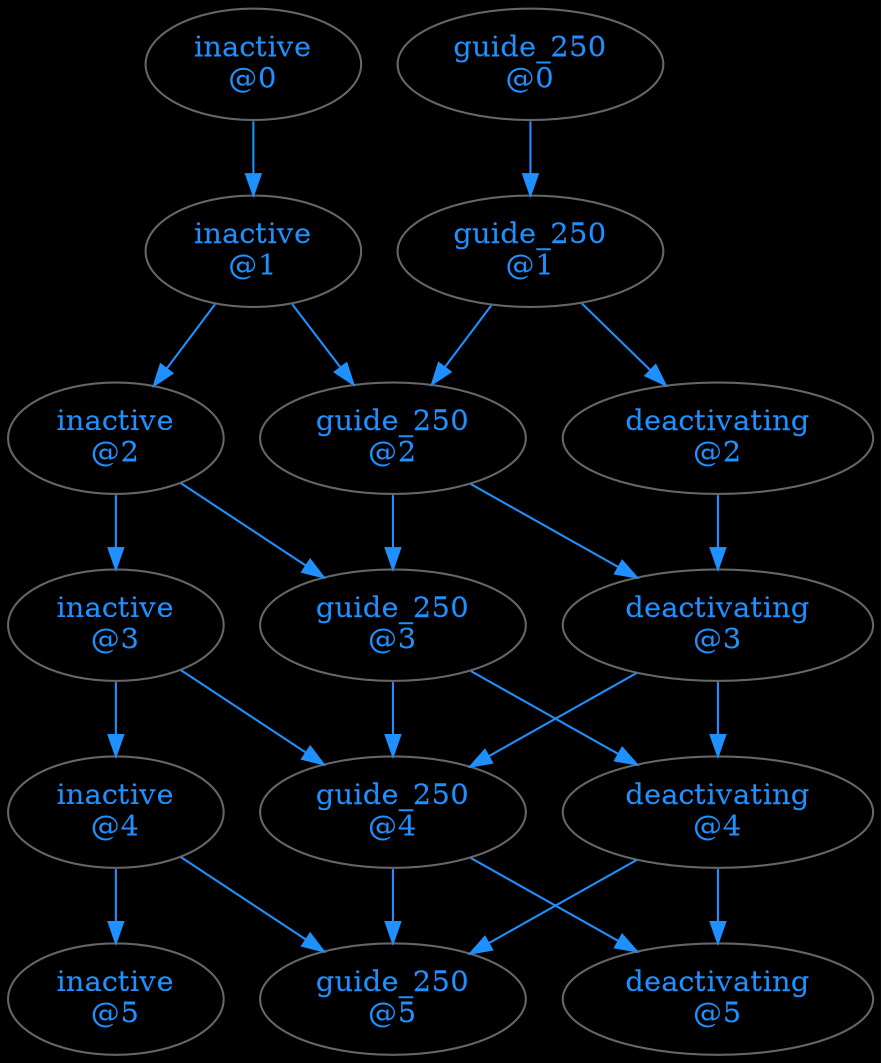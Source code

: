 strict digraph mode_graph {
graph [bgcolor=black margin=0.0] ;
  node [
  style=filled
  fillcolor=black
  fontcolor="#1e90ff"
  color="#666666"
  ] ;
  edge [color="#1e90ff" fontcolor="#222222"] ;
  

  "guide_250\n@0" -> "guide_250\n@1" ;
  "guide_250\n@1" -> "guide_250\n@2" ;
  "guide_250\n@2" -> "guide_250\n@3" ;
  "guide_250\n@3" -> "guide_250\n@4" ;
  "guide_250\n@4" -> "guide_250\n@5" ;

  "guide_250\n@0" -> "guide_250\n@1" ;
  "guide_250\n@1" -> "guide_250\n@2" ;
  "guide_250\n@2" -> "guide_250\n@3" ;
  "guide_250\n@3" -> "guide_250\n@4" ;
  "guide_250\n@4" -> "deactivating\n@5" ;

  "guide_250\n@0" -> "guide_250\n@1" ;
  "guide_250\n@1" -> "guide_250\n@2" ;
  "guide_250\n@2" -> "guide_250\n@3" ;
  "guide_250\n@3" -> "deactivating\n@4" ;
  "deactivating\n@4" -> "deactivating\n@5" ;

  "guide_250\n@0" -> "guide_250\n@1" ;
  "guide_250\n@1" -> "guide_250\n@2" ;
  "guide_250\n@2" -> "guide_250\n@3" ;
  "guide_250\n@3" -> "deactivating\n@4" ;
  "deactivating\n@4" -> "guide_250\n@5" ;

  "guide_250\n@0" -> "guide_250\n@1" ;
  "guide_250\n@1" -> "guide_250\n@2" ;
  "guide_250\n@2" -> "deactivating\n@3" ;
  "deactivating\n@3" -> "deactivating\n@4" ;
  "deactivating\n@4" -> "guide_250\n@5" ;

  "guide_250\n@0" -> "guide_250\n@1" ;
  "guide_250\n@1" -> "guide_250\n@2" ;
  "guide_250\n@2" -> "deactivating\n@3" ;
  "deactivating\n@3" -> "deactivating\n@4" ;
  "deactivating\n@4" -> "deactivating\n@5" ;

  "guide_250\n@0" -> "guide_250\n@1" ;
  "guide_250\n@1" -> "guide_250\n@2" ;
  "guide_250\n@2" -> "deactivating\n@3" ;
  "deactivating\n@3" -> "guide_250\n@4" ;
  "guide_250\n@4" -> "guide_250\n@5" ;

  "guide_250\n@0" -> "guide_250\n@1" ;
  "guide_250\n@1" -> "deactivating\n@2" ;
  "deactivating\n@2" -> "deactivating\n@3" ;
  "deactivating\n@3" -> "deactivating\n@4" ;
  "deactivating\n@4" -> "deactivating\n@5" ;

  "guide_250\n@0" -> "guide_250\n@1" ;
  "guide_250\n@1" -> "deactivating\n@2" ;
  "deactivating\n@2" -> "deactivating\n@3" ;
  "deactivating\n@3" -> "deactivating\n@4" ;
  "deactivating\n@4" -> "guide_250\n@5" ;

  "guide_250\n@0" -> "guide_250\n@1" ;
  "guide_250\n@1" -> "deactivating\n@2" ;
  "deactivating\n@2" -> "deactivating\n@3" ;
  "deactivating\n@3" -> "guide_250\n@4" ;
  "guide_250\n@4" -> "guide_250\n@5" ;

  "inactive\n@0" -> "inactive\n@1" ;
  "inactive\n@1" -> "inactive\n@2" ;
  "inactive\n@2" -> "inactive\n@3" ;
  "inactive\n@3" -> "guide_250\n@4" ;
  "guide_250\n@4" -> "guide_250\n@5" ;

  "inactive\n@0" -> "inactive\n@1" ;
  "inactive\n@1" -> "inactive\n@2" ;
  "inactive\n@2" -> "inactive\n@3" ;
  "inactive\n@3" -> "inactive\n@4" ;
  "inactive\n@4" -> "inactive\n@5" ;

  "inactive\n@0" -> "inactive\n@1" ;
  "inactive\n@1" -> "inactive\n@2" ;
  "inactive\n@2" -> "inactive\n@3" ;
  "inactive\n@3" -> "inactive\n@4" ;
  "inactive\n@4" -> "guide_250\n@5" ;

  "inactive\n@0" -> "inactive\n@1" ;
  "inactive\n@1" -> "inactive\n@2" ;
  "inactive\n@2" -> "guide_250\n@3" ;
  "guide_250\n@3" -> "guide_250\n@4" ;
  "guide_250\n@4" -> "deactivating\n@5" ;

  "inactive\n@0" -> "inactive\n@1" ;
  "inactive\n@1" -> "inactive\n@2" ;
  "inactive\n@2" -> "guide_250\n@3" ;
  "guide_250\n@3" -> "guide_250\n@4" ;
  "guide_250\n@4" -> "guide_250\n@5" ;

  "inactive\n@0" -> "inactive\n@1" ;
  "inactive\n@1" -> "guide_250\n@2" ;
  "guide_250\n@2" -> "guide_250\n@3" ;
  "guide_250\n@3" -> "deactivating\n@4" ;
  "deactivating\n@4" -> "deactivating\n@5" ;

  "inactive\n@0" -> "inactive\n@1" ;
  "inactive\n@1" -> "guide_250\n@2" ;
  "guide_250\n@2" -> "guide_250\n@3" ;
  "guide_250\n@3" -> "guide_250\n@4" ;
  "guide_250\n@4" -> "deactivating\n@5" ;

  "inactive\n@0" -> "inactive\n@1" ;
  "inactive\n@1" -> "guide_250\n@2" ;
  "guide_250\n@2" -> "guide_250\n@3" ;
  "guide_250\n@3" -> "guide_250\n@4" ;
  "guide_250\n@4" -> "guide_250\n@5" ;

}

